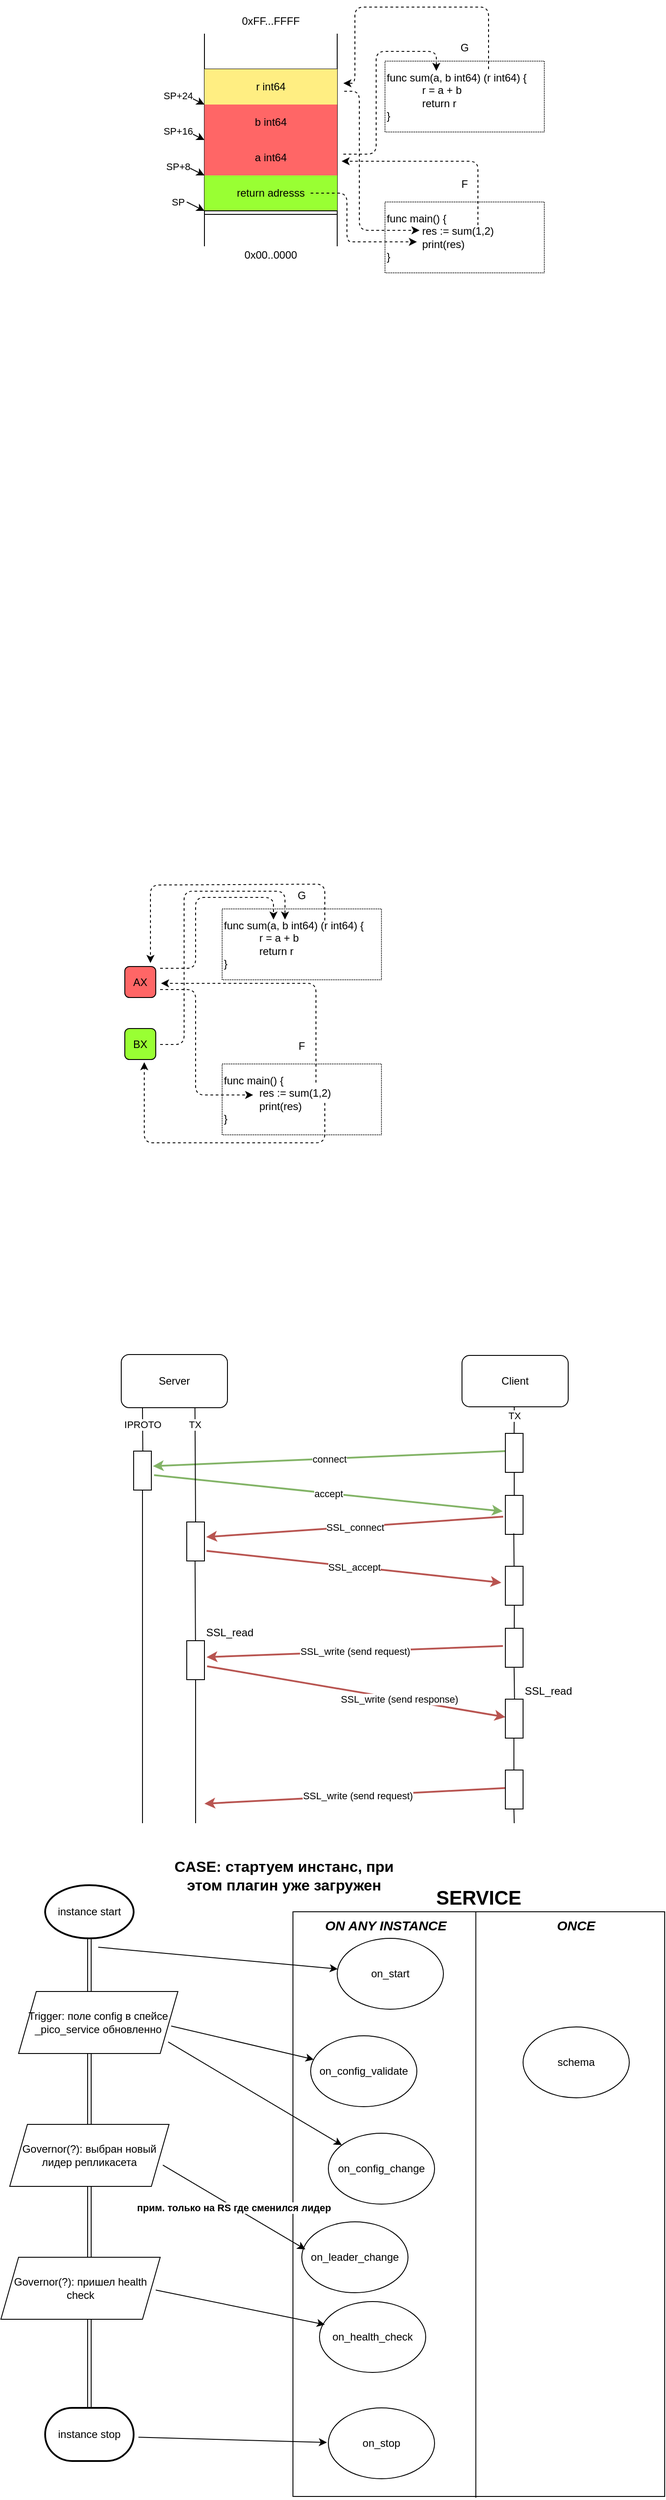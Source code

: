 <mxfile version="23.1.6" type="github">
  <diagram id="uMv5k3oVzNV7NbuxyRFv" name="Page-1">
    <mxGraphModel dx="2514" dy="848" grid="1" gridSize="10" guides="0" tooltips="1" connect="0" arrows="0" fold="1" page="1" pageScale="1" pageWidth="827" pageHeight="1169" math="0" shadow="0">
      <root>
        <mxCell id="0" />
        <mxCell id="1" parent="0" />
        <mxCell id="m2NS53Eczy5EkaWd5YY3-2" value="&lt;div style=&quot;&quot;&gt;&lt;span&gt;func sum(a, b int64) (r int64) {&lt;/span&gt;&lt;/div&gt;&lt;blockquote style=&quot;margin: 0 0 0 40px ; border: none ; padding: 0px&quot;&gt;&lt;div style=&quot;&quot;&gt;&lt;span&gt;r = a + b&lt;/span&gt;&lt;/div&gt;&lt;div style=&quot;&quot;&gt;&lt;span&gt;return r&lt;/span&gt;&lt;/div&gt;&lt;/blockquote&gt;&lt;div style=&quot;&quot;&gt;&lt;span&gt;}&lt;/span&gt;&lt;/div&gt;" style="rounded=0;whiteSpace=wrap;html=1;dashed=1;dashPattern=1 1;align=left;connectable=0;allowArrows=0;" parent="1" vertex="1">
          <mxGeometry x="414" y="271" width="180" height="80" as="geometry" />
        </mxCell>
        <mxCell id="m2NS53Eczy5EkaWd5YY3-3" value="" style="endArrow=none;html=1;" parent="1" edge="1">
          <mxGeometry width="50" height="50" relative="1" as="geometry">
            <mxPoint x="210" y="480" as="sourcePoint" />
            <mxPoint x="210" y="240" as="targetPoint" />
          </mxGeometry>
        </mxCell>
        <mxCell id="m2NS53Eczy5EkaWd5YY3-4" value="" style="endArrow=none;html=1;" parent="1" edge="1">
          <mxGeometry width="50" height="50" relative="1" as="geometry">
            <mxPoint x="360" y="480" as="sourcePoint" />
            <mxPoint x="360" y="240" as="targetPoint" />
          </mxGeometry>
        </mxCell>
        <mxCell id="m2NS53Eczy5EkaWd5YY3-6" value="SP" style="endArrow=classic;html=1;" parent="1" edge="1">
          <mxGeometry x="-1" y="-10" width="50" height="50" relative="1" as="geometry">
            <mxPoint x="190" y="430" as="sourcePoint" />
            <mxPoint x="210" y="440" as="targetPoint" />
            <mxPoint x="-6" y="-9" as="offset" />
          </mxGeometry>
        </mxCell>
        <mxCell id="m2NS53Eczy5EkaWd5YY3-8" value="" style="endArrow=none;html=1;" parent="1" edge="1">
          <mxGeometry width="50" height="50" relative="1" as="geometry">
            <mxPoint x="210" y="360" as="sourcePoint" />
            <mxPoint x="360" y="360" as="targetPoint" />
          </mxGeometry>
        </mxCell>
        <mxCell id="m2NS53Eczy5EkaWd5YY3-9" value="" style="endArrow=none;html=1;" parent="1" edge="1">
          <mxGeometry width="50" height="50" relative="1" as="geometry">
            <mxPoint x="210" y="319.76" as="sourcePoint" />
            <mxPoint x="360" y="319.76" as="targetPoint" />
          </mxGeometry>
        </mxCell>
        <mxCell id="m2NS53Eczy5EkaWd5YY3-10" value="" style="endArrow=none;html=1;" parent="1" edge="1">
          <mxGeometry width="50" height="50" relative="1" as="geometry">
            <mxPoint x="210" y="280.0" as="sourcePoint" />
            <mxPoint x="360" y="280.0" as="targetPoint" />
          </mxGeometry>
        </mxCell>
        <mxCell id="m2NS53Eczy5EkaWd5YY3-14" value="SP+8" style="endArrow=classic;html=1;" parent="1" edge="1">
          <mxGeometry x="-1" y="-10" width="50" height="50" relative="1" as="geometry">
            <mxPoint x="190" y="390" as="sourcePoint" />
            <mxPoint x="210" y="400" as="targetPoint" />
            <mxPoint x="-6" y="-9" as="offset" />
          </mxGeometry>
        </mxCell>
        <mxCell id="m2NS53Eczy5EkaWd5YY3-15" value="SP+16" style="endArrow=classic;html=1;" parent="1" edge="1">
          <mxGeometry x="-1" y="-10" width="50" height="50" relative="1" as="geometry">
            <mxPoint x="190" y="350" as="sourcePoint" />
            <mxPoint x="210" y="360.0" as="targetPoint" />
            <mxPoint x="-6" y="-9" as="offset" />
          </mxGeometry>
        </mxCell>
        <mxCell id="m2NS53Eczy5EkaWd5YY3-16" value="SP+24" style="endArrow=classic;html=1;" parent="1" edge="1">
          <mxGeometry x="-1" y="-10" width="50" height="50" relative="1" as="geometry">
            <mxPoint x="190" y="310" as="sourcePoint" />
            <mxPoint x="210" y="320" as="targetPoint" />
            <mxPoint x="-6" y="-9" as="offset" />
          </mxGeometry>
        </mxCell>
        <mxCell id="m2NS53Eczy5EkaWd5YY3-17" value="" style="endArrow=none;html=1;" parent="1" edge="1">
          <mxGeometry width="50" height="50" relative="1" as="geometry">
            <mxPoint x="210" y="400" as="sourcePoint" />
            <mxPoint x="360" y="400" as="targetPoint" />
          </mxGeometry>
        </mxCell>
        <mxCell id="m2NS53Eczy5EkaWd5YY3-18" value="return adresss" style="text;html=1;strokeColor=none;fillColor=#99FF33;align=center;verticalAlign=middle;whiteSpace=wrap;rounded=0;connectable=0;" parent="1" vertex="1">
          <mxGeometry x="210" y="400" width="150" height="40" as="geometry" />
        </mxCell>
        <mxCell id="m2NS53Eczy5EkaWd5YY3-19" value="r int64" style="text;html=1;strokeColor=none;fillColor=#FFEE82;align=center;verticalAlign=middle;whiteSpace=wrap;rounded=0;" parent="1" vertex="1">
          <mxGeometry x="210" y="280" width="150" height="40" as="geometry" />
        </mxCell>
        <mxCell id="m2NS53Eczy5EkaWd5YY3-20" value="b int64" style="text;html=1;strokeColor=none;fillColor=#FF6666;align=center;verticalAlign=middle;whiteSpace=wrap;rounded=0;" parent="1" vertex="1">
          <mxGeometry x="210" y="320" width="150" height="40" as="geometry" />
        </mxCell>
        <mxCell id="m2NS53Eczy5EkaWd5YY3-21" value="a int64" style="text;html=1;strokeColor=none;fillColor=#FF6666;align=center;verticalAlign=middle;whiteSpace=wrap;rounded=0;" parent="1" vertex="1">
          <mxGeometry x="210" y="360" width="150" height="40" as="geometry" />
        </mxCell>
        <mxCell id="m2NS53Eczy5EkaWd5YY3-22" value="G" style="text;html=1;strokeColor=none;fillColor=none;align=center;verticalAlign=middle;whiteSpace=wrap;rounded=0;dashed=1;dashPattern=1 1;" parent="1" vertex="1">
          <mxGeometry x="484" y="246" width="40" height="20" as="geometry" />
        </mxCell>
        <mxCell id="m2NS53Eczy5EkaWd5YY3-23" value="&lt;div&gt;&lt;span&gt;func main() {&lt;/span&gt;&lt;/div&gt;&lt;blockquote style=&quot;margin: 0 0 0 40px ; border: none ; padding: 0px&quot;&gt;&lt;div&gt;res := sum(1,2)&lt;/div&gt;&lt;div&gt;print(res)&lt;/div&gt;&lt;/blockquote&gt;&lt;div&gt;&lt;span&gt;}&lt;/span&gt;&lt;/div&gt;" style="rounded=0;whiteSpace=wrap;html=1;dashed=1;dashPattern=1 1;align=left;connectable=0;allowArrows=0;" parent="1" vertex="1">
          <mxGeometry x="414" y="430" width="180" height="80" as="geometry" />
        </mxCell>
        <mxCell id="m2NS53Eczy5EkaWd5YY3-24" value="F" style="text;html=1;strokeColor=none;fillColor=none;align=center;verticalAlign=middle;whiteSpace=wrap;rounded=0;dashed=1;dashPattern=1 1;" parent="1" vertex="1">
          <mxGeometry x="484" y="400" width="40" height="20" as="geometry" />
        </mxCell>
        <mxCell id="m2NS53Eczy5EkaWd5YY3-52" value="" style="endArrow=classic;html=1;shadow=0;strokeColor=#000000;dashed=1;" parent="1" edge="1">
          <mxGeometry width="50" height="50" relative="1" as="geometry">
            <mxPoint x="531" y="280" as="sourcePoint" />
            <mxPoint x="367" y="296" as="targetPoint" />
            <Array as="points">
              <mxPoint x="531" y="210" />
              <mxPoint x="380" y="210" />
              <mxPoint x="380" y="296" />
            </Array>
          </mxGeometry>
        </mxCell>
        <mxCell id="s9qX00nunAVpx22hSQQi-1" value="0xFF...FFFF" style="text;html=1;strokeColor=none;fillColor=none;align=center;verticalAlign=middle;whiteSpace=wrap;rounded=0;" parent="1" vertex="1">
          <mxGeometry x="210" y="216" width="150" height="20" as="geometry" />
        </mxCell>
        <mxCell id="s9qX00nunAVpx22hSQQi-3" value="0x00..0000" style="text;html=1;strokeColor=none;fillColor=none;align=center;verticalAlign=middle;whiteSpace=wrap;rounded=0;" parent="1" vertex="1">
          <mxGeometry x="210" y="480" width="150" height="20" as="geometry" />
        </mxCell>
        <mxCell id="m2NS53Eczy5EkaWd5YY3-5" value="" style="shape=link;html=1;fillColor=#CC0066;" parent="1" edge="1">
          <mxGeometry width="100" relative="1" as="geometry">
            <mxPoint x="210" y="442" as="sourcePoint" />
            <mxPoint x="360" y="442" as="targetPoint" />
          </mxGeometry>
        </mxCell>
        <mxCell id="s9qX00nunAVpx22hSQQi-4" value="" style="endArrow=classic;html=1;shadow=0;strokeColor=#000000;dashed=1;" parent="1" edge="1">
          <mxGeometry width="50" height="50" relative="1" as="geometry">
            <mxPoint x="519" y="456" as="sourcePoint" />
            <mxPoint x="365" y="384" as="targetPoint" />
            <Array as="points">
              <mxPoint x="519" y="412" />
              <mxPoint x="519" y="384" />
              <mxPoint x="414" y="384" />
            </Array>
          </mxGeometry>
        </mxCell>
        <mxCell id="s9qX00nunAVpx22hSQQi-5" value="" style="endArrow=classic;html=1;shadow=0;strokeColor=#000000;dashed=1;" parent="1" edge="1">
          <mxGeometry width="50" height="50" relative="1" as="geometry">
            <mxPoint x="367" y="376" as="sourcePoint" />
            <mxPoint x="472" y="282" as="targetPoint" />
            <Array as="points">
              <mxPoint x="404" y="376" />
              <mxPoint x="404" y="260" />
              <mxPoint x="472" y="260" />
            </Array>
          </mxGeometry>
        </mxCell>
        <mxCell id="s9qX00nunAVpx22hSQQi-6" value="" style="endArrow=classic;html=1;shadow=0;strokeColor=#000000;dashed=1;" parent="1" edge="1">
          <mxGeometry width="50" height="50" relative="1" as="geometry">
            <mxPoint x="368" y="305" as="sourcePoint" />
            <mxPoint x="453" y="462" as="targetPoint" />
            <Array as="points">
              <mxPoint x="385" y="305" />
              <mxPoint x="385" y="462" />
              <mxPoint x="407" y="462" />
            </Array>
          </mxGeometry>
        </mxCell>
        <mxCell id="s9qX00nunAVpx22hSQQi-7" value="&lt;div style=&quot;&quot;&gt;&lt;span&gt;func sum(a, b int64) (r int64) {&lt;/span&gt;&lt;/div&gt;&lt;blockquote style=&quot;margin: 0 0 0 40px ; border: none ; padding: 0px&quot;&gt;&lt;div style=&quot;&quot;&gt;&lt;span&gt;r = a + b&lt;/span&gt;&lt;/div&gt;&lt;div style=&quot;&quot;&gt;&lt;span&gt;return r&lt;/span&gt;&lt;/div&gt;&lt;/blockquote&gt;&lt;div style=&quot;&quot;&gt;&lt;span&gt;}&lt;/span&gt;&lt;/div&gt;" style="rounded=0;whiteSpace=wrap;html=1;dashed=1;dashPattern=1 1;align=left;connectable=0;allowArrows=0;" parent="1" vertex="1">
          <mxGeometry x="230" y="1228" width="180" height="80" as="geometry" />
        </mxCell>
        <mxCell id="s9qX00nunAVpx22hSQQi-22" value="G" style="text;html=1;strokeColor=none;fillColor=none;align=center;verticalAlign=middle;whiteSpace=wrap;rounded=0;dashed=1;dashPattern=1 1;" parent="1" vertex="1">
          <mxGeometry x="300" y="1203" width="40" height="20" as="geometry" />
        </mxCell>
        <mxCell id="s9qX00nunAVpx22hSQQi-23" value="&lt;div&gt;&lt;span&gt;func main() {&lt;/span&gt;&lt;/div&gt;&lt;blockquote style=&quot;margin: 0 0 0 40px ; border: none ; padding: 0px&quot;&gt;&lt;div&gt;res := sum(1,2)&lt;/div&gt;&lt;div&gt;print(res)&lt;/div&gt;&lt;/blockquote&gt;&lt;div&gt;&lt;span&gt;}&lt;/span&gt;&lt;/div&gt;" style="rounded=0;whiteSpace=wrap;html=1;dashed=1;dashPattern=1 1;align=left;connectable=0;allowArrows=0;" parent="1" vertex="1">
          <mxGeometry x="230" y="1403" width="180" height="80" as="geometry" />
        </mxCell>
        <mxCell id="s9qX00nunAVpx22hSQQi-24" value="F" style="text;html=1;strokeColor=none;fillColor=none;align=center;verticalAlign=middle;whiteSpace=wrap;rounded=0;dashed=1;dashPattern=1 1;" parent="1" vertex="1">
          <mxGeometry x="300" y="1373" width="40" height="20" as="geometry" />
        </mxCell>
        <mxCell id="s9qX00nunAVpx22hSQQi-30" value="" style="endArrow=classic;html=1;shadow=0;strokeColor=#000000;dashed=1;" parent="1" edge="1">
          <mxGeometry width="50" height="50" relative="1" as="geometry">
            <mxPoint x="160" y="1319" as="sourcePoint" />
            <mxPoint x="265" y="1438" as="targetPoint" />
            <Array as="points">
              <mxPoint x="200" y="1319" />
              <mxPoint x="200" y="1438" />
            </Array>
          </mxGeometry>
        </mxCell>
        <mxCell id="s9qX00nunAVpx22hSQQi-32" value="AX" style="rounded=1;whiteSpace=wrap;html=1;fillColor=#FF6666;" parent="1" vertex="1">
          <mxGeometry x="120" y="1293" width="35" height="35" as="geometry" />
        </mxCell>
        <mxCell id="s9qX00nunAVpx22hSQQi-33" value="BX" style="rounded=1;whiteSpace=wrap;html=1;fillColor=#99FF33;labelBackgroundColor=none;connectable=0;" parent="1" vertex="1">
          <mxGeometry x="120" y="1363" width="35" height="35" as="geometry" />
        </mxCell>
        <mxCell id="s9qX00nunAVpx22hSQQi-35" value="" style="endArrow=classic;html=1;shadow=0;strokeColor=#000000;dashed=1;" parent="1" edge="1">
          <mxGeometry width="50" height="50" relative="1" as="geometry">
            <mxPoint x="160" y="1295" as="sourcePoint" />
            <mxPoint x="288" y="1240" as="targetPoint" />
            <Array as="points">
              <mxPoint x="200" y="1295" />
              <mxPoint x="200" y="1215" />
              <mxPoint x="288" y="1215" />
            </Array>
          </mxGeometry>
        </mxCell>
        <mxCell id="s9qX00nunAVpx22hSQQi-36" value="" style="endArrow=classic;html=1;shadow=0;strokeColor=#000000;dashed=1;" parent="1" edge="1">
          <mxGeometry width="50" height="50" relative="1" as="geometry">
            <mxPoint x="336" y="1424" as="sourcePoint" />
            <mxPoint x="161" y="1312" as="targetPoint" />
            <Array as="points">
              <mxPoint x="336" y="1358" />
              <mxPoint x="336" y="1312" />
            </Array>
          </mxGeometry>
        </mxCell>
        <mxCell id="s9qX00nunAVpx22hSQQi-37" value="" style="endArrow=classic;html=1;shadow=0;strokeColor=#000000;dashed=1;" parent="1" edge="1">
          <mxGeometry width="50" height="50" relative="1" as="geometry">
            <mxPoint x="346" y="1241" as="sourcePoint" />
            <mxPoint x="149" y="1289" as="targetPoint" />
            <Array as="points">
              <mxPoint x="346" y="1200" />
              <mxPoint x="149" y="1201" />
            </Array>
          </mxGeometry>
        </mxCell>
        <mxCell id="s9qX00nunAVpx22hSQQi-38" value="" style="endArrow=classic;html=1;shadow=0;strokeColor=#000000;dashed=1;" parent="1" edge="1">
          <mxGeometry width="50" height="50" relative="1" as="geometry">
            <mxPoint x="346" y="1447" as="sourcePoint" />
            <mxPoint x="142" y="1401" as="targetPoint" />
            <Array as="points">
              <mxPoint x="346" y="1492" />
              <mxPoint x="142" y="1492" />
            </Array>
          </mxGeometry>
        </mxCell>
        <mxCell id="s9qX00nunAVpx22hSQQi-40" value="" style="endArrow=classic;html=1;shadow=0;strokeColor=#000000;dashed=1;" parent="1" edge="1">
          <mxGeometry width="50" height="50" relative="1" as="geometry">
            <mxPoint x="160" y="1381" as="sourcePoint" />
            <mxPoint x="301" y="1240" as="targetPoint" />
            <Array as="points">
              <mxPoint x="187" y="1381" />
              <mxPoint x="187" y="1208" />
              <mxPoint x="301" y="1208" />
            </Array>
          </mxGeometry>
        </mxCell>
        <mxCell id="s9qX00nunAVpx22hSQQi-44" value="" style="endArrow=classic;html=1;shadow=0;strokeColor=#000000;dashed=1;" parent="1" edge="1">
          <mxGeometry width="50" height="50" relative="1" as="geometry">
            <mxPoint x="330" y="420" as="sourcePoint" />
            <mxPoint x="450" y="475" as="targetPoint" />
            <Array as="points">
              <mxPoint x="371" y="420" />
              <mxPoint x="371" y="475" />
              <mxPoint x="380" y="475" />
            </Array>
          </mxGeometry>
        </mxCell>
        <mxCell id="lfOL7bnSdx20tr7RyeLw-1" value="Client" style="rounded=1;whiteSpace=wrap;html=1;" parent="1" vertex="1">
          <mxGeometry x="501" y="1732" width="120" height="58" as="geometry" />
        </mxCell>
        <mxCell id="lfOL7bnSdx20tr7RyeLw-2" value="Server" style="rounded=1;whiteSpace=wrap;html=1;" parent="1" vertex="1">
          <mxGeometry x="116" y="1731" width="120" height="60" as="geometry" />
        </mxCell>
        <mxCell id="lfOL7bnSdx20tr7RyeLw-3" value="TX" style="endArrow=none;html=1;rounded=0;exitX=0.494;exitY=0.005;exitDx=0;exitDy=0;exitPerimeter=0;" parent="1" source="lfOL7bnSdx20tr7RyeLw-39" edge="1">
          <mxGeometry x="1" width="50" height="50" relative="1" as="geometry">
            <mxPoint x="561.347" y="1812" as="sourcePoint" />
            <mxPoint x="560" y="1800" as="targetPoint" />
            <Array as="points">
              <mxPoint x="560" y="1800" />
              <mxPoint x="560" y="1790" />
            </Array>
            <mxPoint as="offset" />
          </mxGeometry>
        </mxCell>
        <mxCell id="lfOL7bnSdx20tr7RyeLw-4" value="IPROTO" style="endArrow=none;html=1;rounded=0;" parent="1" edge="1">
          <mxGeometry x="0.233" width="50" height="50" relative="1" as="geometry">
            <mxPoint x="140.347" y="1841" as="sourcePoint" />
            <mxPoint x="140" y="1791" as="targetPoint" />
            <mxPoint as="offset" />
          </mxGeometry>
        </mxCell>
        <mxCell id="lfOL7bnSdx20tr7RyeLw-6" value="" style="endArrow=none;html=1;rounded=0;" parent="1" edge="1">
          <mxGeometry width="50" height="50" relative="1" as="geometry">
            <mxPoint x="560" y="1897" as="sourcePoint" />
            <mxPoint x="560" y="1856" as="targetPoint" />
          </mxGeometry>
        </mxCell>
        <mxCell id="lfOL7bnSdx20tr7RyeLw-8" value="" style="endArrow=none;html=1;rounded=0;" parent="1" target="lfOL7bnSdx20tr7RyeLw-7" edge="1">
          <mxGeometry width="50" height="50" relative="1" as="geometry">
            <mxPoint x="140" y="1970" as="sourcePoint" />
            <mxPoint x="174" y="1791" as="targetPoint" />
          </mxGeometry>
        </mxCell>
        <mxCell id="lfOL7bnSdx20tr7RyeLw-7" value="" style="rounded=0;whiteSpace=wrap;html=1;" parent="1" vertex="1">
          <mxGeometry x="130" y="1840" width="20" height="44" as="geometry" />
        </mxCell>
        <mxCell id="lfOL7bnSdx20tr7RyeLw-9" value="сonnect" style="endArrow=classic;html=1;rounded=0;fillColor=#d5e8d4;strokeColor=#82b366;strokeWidth=2;entryX=1.088;entryY=0.386;entryDx=0;entryDy=0;entryPerimeter=0;exitX=0;exitY=0.455;exitDx=0;exitDy=0;exitPerimeter=0;" parent="1" source="lfOL7bnSdx20tr7RyeLw-39" target="lfOL7bnSdx20tr7RyeLw-7" edge="1">
          <mxGeometry width="50" height="50" relative="1" as="geometry">
            <mxPoint x="558" y="1833" as="sourcePoint" />
            <mxPoint x="178" y="1860" as="targetPoint" />
          </mxGeometry>
        </mxCell>
        <mxCell id="lfOL7bnSdx20tr7RyeLw-12" value="accept" style="endArrow=classic;html=1;rounded=0;fillColor=#d5e8d4;strokeColor=#82b366;strokeWidth=2;exitX=1.153;exitY=0.617;exitDx=0;exitDy=0;exitPerimeter=0;entryX=-0.15;entryY=0.408;entryDx=0;entryDy=0;entryPerimeter=0;" parent="1" source="lfOL7bnSdx20tr7RyeLw-7" target="lfOL7bnSdx20tr7RyeLw-40" edge="1">
          <mxGeometry width="50" height="50" relative="1" as="geometry">
            <mxPoint x="179" y="1867" as="sourcePoint" />
            <mxPoint x="555" y="1917" as="targetPoint" />
          </mxGeometry>
        </mxCell>
        <mxCell id="lfOL7bnSdx20tr7RyeLw-14" value="" style="endArrow=none;html=1;rounded=0;" parent="1" edge="1">
          <mxGeometry width="50" height="50" relative="1" as="geometry">
            <mxPoint x="140" y="2260" as="sourcePoint" />
            <mxPoint x="140" y="1964.0" as="targetPoint" />
          </mxGeometry>
        </mxCell>
        <mxCell id="lfOL7bnSdx20tr7RyeLw-15" value="SSL_connect" style="endArrow=classic;html=1;rounded=0;fillColor=#f8cecc;strokeColor=#b85450;strokeWidth=2;exitX=-0.122;exitY=0.546;exitDx=0;exitDy=0;exitPerimeter=0;" parent="1" source="lfOL7bnSdx20tr7RyeLw-40" edge="1">
          <mxGeometry width="50" height="50" relative="1" as="geometry">
            <mxPoint x="555" y="1922" as="sourcePoint" />
            <mxPoint x="212" y="1937" as="targetPoint" />
          </mxGeometry>
        </mxCell>
        <mxCell id="lfOL7bnSdx20tr7RyeLw-17" value="" style="endArrow=none;html=1;rounded=0;entryX=0.506;entryY=1;entryDx=0;entryDy=0;entryPerimeter=0;exitX=0.503;exitY=-0.003;exitDx=0;exitDy=0;exitPerimeter=0;" parent="1" source="lfOL7bnSdx20tr7RyeLw-44" target="lfOL7bnSdx20tr7RyeLw-41" edge="1">
          <mxGeometry width="50" height="50" relative="1" as="geometry">
            <mxPoint x="561.5" y="2029" as="sourcePoint" />
            <mxPoint x="561.5" y="2010.0" as="targetPoint" />
            <Array as="points" />
          </mxGeometry>
        </mxCell>
        <mxCell id="lfOL7bnSdx20tr7RyeLw-18" value="SSL_accept" style="endArrow=classic;html=1;rounded=0;fillColor=#f8cecc;strokeColor=#b85450;strokeWidth=2;exitX=1.119;exitY=0.742;exitDx=0;exitDy=0;exitPerimeter=0;entryX=-0.226;entryY=0.421;entryDx=0;entryDy=0;entryPerimeter=0;" parent="1" source="lfOL7bnSdx20tr7RyeLw-34" target="lfOL7bnSdx20tr7RyeLw-41" edge="1">
          <mxGeometry width="50" height="50" relative="1" as="geometry">
            <mxPoint x="181" y="1947" as="sourcePoint" />
            <mxPoint x="557" y="1997" as="targetPoint" />
          </mxGeometry>
        </mxCell>
        <mxCell id="lfOL7bnSdx20tr7RyeLw-20" value="" style="endArrow=none;html=1;rounded=0;exitX=0.483;exitY=1;exitDx=0;exitDy=0;exitPerimeter=0;entryX=0.494;entryY=1.013;entryDx=0;entryDy=0;entryPerimeter=0;" parent="1" source="lfOL7bnSdx20tr7RyeLw-45" target="lfOL7bnSdx20tr7RyeLw-44" edge="1">
          <mxGeometry width="50" height="50" relative="1" as="geometry">
            <mxPoint x="560.786" y="2117" as="sourcePoint" />
            <mxPoint x="561.214" y="2084" as="targetPoint" />
          </mxGeometry>
        </mxCell>
        <mxCell id="lfOL7bnSdx20tr7RyeLw-24" value="" style="endArrow=none;html=1;rounded=0;exitX=0.483;exitY=0.038;exitDx=0;exitDy=0;exitPerimeter=0;entryX=0.517;entryY=-0.006;entryDx=0;entryDy=0;entryPerimeter=0;" parent="1" source="lfOL7bnSdx20tr7RyeLw-48" target="lfOL7bnSdx20tr7RyeLw-45" edge="1">
          <mxGeometry width="50" height="50" relative="1" as="geometry">
            <mxPoint x="561.228" y="2198" as="sourcePoint" />
            <mxPoint x="560.772" y="2161" as="targetPoint" />
          </mxGeometry>
        </mxCell>
        <mxCell id="lfOL7bnSdx20tr7RyeLw-26" value="" style="endArrow=none;html=1;rounded=0;entryX=0.483;entryY=1.008;entryDx=0;entryDy=0;entryPerimeter=0;" parent="1" target="lfOL7bnSdx20tr7RyeLw-48" edge="1">
          <mxGeometry width="50" height="50" relative="1" as="geometry">
            <mxPoint x="560" y="2260" as="sourcePoint" />
            <mxPoint x="530.31" y="2250" as="targetPoint" />
          </mxGeometry>
        </mxCell>
        <mxCell id="lfOL7bnSdx20tr7RyeLw-27" value="SSL_write (send request)" style="endArrow=classic;html=1;rounded=0;fillColor=#f8cecc;strokeColor=#b85450;strokeWidth=2;exitX=-0.136;exitY=0.455;exitDx=0;exitDy=0;exitPerimeter=0;entryX=-0.121;entryY=0.578;entryDx=0;entryDy=0;entryPerimeter=0;" parent="1" source="lfOL7bnSdx20tr7RyeLw-44" target="lfOL7bnSdx20tr7RyeLw-38" edge="1">
          <mxGeometry width="50" height="50" relative="1" as="geometry">
            <mxPoint x="556" y="2052" as="sourcePoint" />
            <mxPoint x="180" y="2070" as="targetPoint" />
          </mxGeometry>
        </mxCell>
        <mxCell id="lfOL7bnSdx20tr7RyeLw-31" value="SSL_write (send request)" style="endArrow=classic;html=1;rounded=0;fillColor=#f8cecc;strokeColor=#b85450;strokeWidth=2;" parent="1" edge="1">
          <mxGeometry width="50" height="50" relative="1" as="geometry">
            <mxPoint x="556" y="2220" as="sourcePoint" />
            <mxPoint x="210" y="2238" as="targetPoint" />
          </mxGeometry>
        </mxCell>
        <mxCell id="lfOL7bnSdx20tr7RyeLw-32" value="TX" style="endArrow=none;html=1;rounded=0;exitX=0.5;exitY=0;exitDx=0;exitDy=0;exitPerimeter=0;entryX=0.694;entryY=1.007;entryDx=0;entryDy=0;entryPerimeter=0;" parent="1" source="lfOL7bnSdx20tr7RyeLw-34" target="lfOL7bnSdx20tr7RyeLw-2" edge="1">
          <mxGeometry x="0.711" width="50" height="50" relative="1" as="geometry">
            <mxPoint x="203" y="1842" as="sourcePoint" />
            <mxPoint x="203" y="1792" as="targetPoint" />
            <mxPoint as="offset" />
          </mxGeometry>
        </mxCell>
        <mxCell id="lfOL7bnSdx20tr7RyeLw-34" value="" style="rounded=0;whiteSpace=wrap;html=1;" parent="1" vertex="1">
          <mxGeometry x="190" y="1920" width="20" height="44" as="geometry" />
        </mxCell>
        <mxCell id="lfOL7bnSdx20tr7RyeLw-36" value="" style="endArrow=none;html=1;rounded=0;entryX=0.469;entryY=0.992;entryDx=0;entryDy=0;entryPerimeter=0;" parent="1" source="lfOL7bnSdx20tr7RyeLw-38" target="lfOL7bnSdx20tr7RyeLw-34" edge="1">
          <mxGeometry width="50" height="50" relative="1" as="geometry">
            <mxPoint x="234" y="2273" as="sourcePoint" />
            <mxPoint x="200" y="1970" as="targetPoint" />
          </mxGeometry>
        </mxCell>
        <mxCell id="lfOL7bnSdx20tr7RyeLw-37" value="" style="endArrow=none;html=1;rounded=0;" parent="1" target="lfOL7bnSdx20tr7RyeLw-38" edge="1">
          <mxGeometry width="50" height="50" relative="1" as="geometry">
            <mxPoint x="200" y="2260" as="sourcePoint" />
            <mxPoint x="234" y="1961" as="targetPoint" />
          </mxGeometry>
        </mxCell>
        <mxCell id="lfOL7bnSdx20tr7RyeLw-38" value="SSL_read" style="rounded=0;whiteSpace=wrap;html=1;direction=west;align=left;verticalAlign=bottom;labelPosition=right;verticalLabelPosition=top;" parent="1" vertex="1">
          <mxGeometry x="190" y="2054" width="20" height="44" as="geometry" />
        </mxCell>
        <mxCell id="lfOL7bnSdx20tr7RyeLw-39" value="" style="rounded=0;whiteSpace=wrap;html=1;" parent="1" vertex="1">
          <mxGeometry x="550" y="1820" width="20" height="44" as="geometry" />
        </mxCell>
        <mxCell id="lfOL7bnSdx20tr7RyeLw-40" value="" style="rounded=0;whiteSpace=wrap;html=1;" parent="1" vertex="1">
          <mxGeometry x="550" y="1890" width="20" height="44" as="geometry" />
        </mxCell>
        <mxCell id="lfOL7bnSdx20tr7RyeLw-41" value="" style="rounded=0;whiteSpace=wrap;html=1;" parent="1" vertex="1">
          <mxGeometry x="550" y="1970" width="20" height="44" as="geometry" />
        </mxCell>
        <mxCell id="lfOL7bnSdx20tr7RyeLw-43" value="" style="endArrow=none;html=1;rounded=0;entryX=0.478;entryY=0.974;entryDx=0;entryDy=0;entryPerimeter=0;" parent="1" source="lfOL7bnSdx20tr7RyeLw-41" target="lfOL7bnSdx20tr7RyeLw-40" edge="1">
          <mxGeometry width="50" height="50" relative="1" as="geometry">
            <mxPoint x="560" y="1969" as="sourcePoint" />
            <mxPoint x="560" y="1940" as="targetPoint" />
          </mxGeometry>
        </mxCell>
        <mxCell id="lfOL7bnSdx20tr7RyeLw-44" value="" style="rounded=0;whiteSpace=wrap;html=1;" parent="1" vertex="1">
          <mxGeometry x="550" y="2040" width="20" height="44" as="geometry" />
        </mxCell>
        <mxCell id="lfOL7bnSdx20tr7RyeLw-46" value="" style="endArrow=classic;html=1;rounded=0;fillColor=#f8cecc;strokeColor=#b85450;strokeWidth=2;exitX=-0.15;exitY=0.344;exitDx=0;exitDy=0;exitPerimeter=0;" parent="1" source="lfOL7bnSdx20tr7RyeLw-38" target="lfOL7bnSdx20tr7RyeLw-45" edge="1">
          <mxGeometry width="50" height="50" relative="1" as="geometry">
            <mxPoint x="213" y="2083" as="sourcePoint" />
            <mxPoint x="558" y="2145" as="targetPoint" />
          </mxGeometry>
        </mxCell>
        <mxCell id="lfOL7bnSdx20tr7RyeLw-47" value="SSL_write (send response)" style="edgeLabel;html=1;align=center;verticalAlign=middle;resizable=0;points=[];" parent="lfOL7bnSdx20tr7RyeLw-46" vertex="1" connectable="0">
          <mxGeometry x="0.285" relative="1" as="geometry">
            <mxPoint as="offset" />
          </mxGeometry>
        </mxCell>
        <mxCell id="lfOL7bnSdx20tr7RyeLw-45" value="SSL_read" style="rounded=0;whiteSpace=wrap;html=1;direction=west;align=left;verticalAlign=bottom;labelPosition=right;verticalLabelPosition=top;" parent="1" vertex="1">
          <mxGeometry x="550" y="2120" width="20" height="44" as="geometry" />
        </mxCell>
        <mxCell id="lfOL7bnSdx20tr7RyeLw-48" value="" style="rounded=0;whiteSpace=wrap;html=1;" parent="1" vertex="1">
          <mxGeometry x="550" y="2200" width="20" height="44" as="geometry" />
        </mxCell>
        <mxCell id="65U6Zx_z3wgA-yNRpdru-6" value="" style="shape=link;html=1;rounded=0;" edge="1" parent="1">
          <mxGeometry width="100" relative="1" as="geometry">
            <mxPoint x="80" y="2390" as="sourcePoint" />
            <mxPoint x="80" y="2920" as="targetPoint" />
          </mxGeometry>
        </mxCell>
        <mxCell id="65U6Zx_z3wgA-yNRpdru-8" value="instance start" style="strokeWidth=2;html=1;shape=mxgraph.flowchart.start_1;whiteSpace=wrap;" vertex="1" parent="1">
          <mxGeometry x="30" y="2330" width="100" height="60" as="geometry" />
        </mxCell>
        <mxCell id="65U6Zx_z3wgA-yNRpdru-10" value="instance stop" style="strokeWidth=2;html=1;shape=mxgraph.flowchart.terminator;whiteSpace=wrap;" vertex="1" parent="1">
          <mxGeometry x="30" y="2920" width="100" height="60" as="geometry" />
        </mxCell>
        <mxCell id="65U6Zx_z3wgA-yNRpdru-12" value="&lt;b&gt;&lt;font style=&quot;font-size: 22px;&quot;&gt;SERVICE&lt;/font&gt;&lt;/b&gt;" style="rounded=0;whiteSpace=wrap;html=1;labelPosition=center;verticalLabelPosition=top;align=center;verticalAlign=bottom;" vertex="1" parent="1">
          <mxGeometry x="310" y="2360" width="420" height="660" as="geometry" />
        </mxCell>
        <mxCell id="65U6Zx_z3wgA-yNRpdru-13" value="on_start" style="ellipse;whiteSpace=wrap;html=1;" vertex="1" parent="1">
          <mxGeometry x="360" y="2390" width="120" height="80" as="geometry" />
        </mxCell>
        <mxCell id="65U6Zx_z3wgA-yNRpdru-14" value="on_stop" style="ellipse;whiteSpace=wrap;html=1;" vertex="1" parent="1">
          <mxGeometry x="350" y="2920" width="120" height="80" as="geometry" />
        </mxCell>
        <mxCell id="65U6Zx_z3wgA-yNRpdru-15" value="schema" style="ellipse;whiteSpace=wrap;html=1;" vertex="1" parent="1">
          <mxGeometry x="570" y="2490" width="120" height="80" as="geometry" />
        </mxCell>
        <mxCell id="65U6Zx_z3wgA-yNRpdru-16" value="on_config_validate" style="ellipse;whiteSpace=wrap;html=1;" vertex="1" parent="1">
          <mxGeometry x="330" y="2500" width="120" height="80" as="geometry" />
        </mxCell>
        <mxCell id="65U6Zx_z3wgA-yNRpdru-17" value="on_config_change" style="ellipse;whiteSpace=wrap;html=1;" vertex="1" parent="1">
          <mxGeometry x="350" y="2610" width="120" height="80" as="geometry" />
        </mxCell>
        <mxCell id="65U6Zx_z3wgA-yNRpdru-18" value="on_health_check" style="ellipse;whiteSpace=wrap;html=1;" vertex="1" parent="1">
          <mxGeometry x="340" y="2800" width="120" height="80" as="geometry" />
        </mxCell>
        <mxCell id="65U6Zx_z3wgA-yNRpdru-19" value="on_leader_change" style="ellipse;whiteSpace=wrap;html=1;" vertex="1" parent="1">
          <mxGeometry x="320" y="2710" width="120" height="80" as="geometry" />
        </mxCell>
        <mxCell id="65U6Zx_z3wgA-yNRpdru-20" value="" style="endArrow=classic;html=1;rounded=0;" edge="1" parent="1" target="65U6Zx_z3wgA-yNRpdru-13">
          <mxGeometry width="50" height="50" relative="1" as="geometry">
            <mxPoint x="90" y="2400" as="sourcePoint" />
            <mxPoint x="620" y="2640" as="targetPoint" />
          </mxGeometry>
        </mxCell>
        <mxCell id="65U6Zx_z3wgA-yNRpdru-21" value="" style="endArrow=classic;html=1;rounded=0;exitX=1.054;exitY=0.553;exitDx=0;exitDy=0;exitPerimeter=0;entryX=-0.014;entryY=0.488;entryDx=0;entryDy=0;entryPerimeter=0;" edge="1" parent="1" source="65U6Zx_z3wgA-yNRpdru-10" target="65U6Zx_z3wgA-yNRpdru-14">
          <mxGeometry width="50" height="50" relative="1" as="geometry">
            <mxPoint x="570" y="2690" as="sourcePoint" />
            <mxPoint x="620" y="2640" as="targetPoint" />
          </mxGeometry>
        </mxCell>
        <mxCell id="65U6Zx_z3wgA-yNRpdru-22" value="Trigger: поле config в спейсе _pico_service обновленно" style="shape=parallelogram;perimeter=parallelogramPerimeter;whiteSpace=wrap;html=1;fixedSize=1;" vertex="1" parent="1">
          <mxGeometry y="2450" width="180" height="70" as="geometry" />
        </mxCell>
        <mxCell id="65U6Zx_z3wgA-yNRpdru-23" value="" style="endArrow=classic;html=1;rounded=0;exitX=0.958;exitY=0.557;exitDx=0;exitDy=0;exitPerimeter=0;" edge="1" parent="1" source="65U6Zx_z3wgA-yNRpdru-22" target="65U6Zx_z3wgA-yNRpdru-16">
          <mxGeometry width="50" height="50" relative="1" as="geometry">
            <mxPoint x="440" y="2650" as="sourcePoint" />
            <mxPoint x="490" y="2600" as="targetPoint" />
          </mxGeometry>
        </mxCell>
        <mxCell id="65U6Zx_z3wgA-yNRpdru-24" value="" style="endArrow=classic;html=1;rounded=0;exitX=0.939;exitY=0.814;exitDx=0;exitDy=0;exitPerimeter=0;" edge="1" parent="1" source="65U6Zx_z3wgA-yNRpdru-22" target="65U6Zx_z3wgA-yNRpdru-17">
          <mxGeometry width="50" height="50" relative="1" as="geometry">
            <mxPoint x="480" y="2650" as="sourcePoint" />
            <mxPoint x="530" y="2600" as="targetPoint" />
          </mxGeometry>
        </mxCell>
        <mxCell id="65U6Zx_z3wgA-yNRpdru-28" value="Governor(?): выбран новый лидер репликасета" style="shape=parallelogram;perimeter=parallelogramPerimeter;whiteSpace=wrap;html=1;fixedSize=1;" vertex="1" parent="1">
          <mxGeometry x="-10" y="2600" width="180" height="70" as="geometry" />
        </mxCell>
        <mxCell id="65U6Zx_z3wgA-yNRpdru-29" value="&lt;b&gt;прим. только на RS где сменился лидер&lt;/b&gt;" style="endArrow=classic;html=1;rounded=0;entryX=0.033;entryY=0.388;entryDx=0;entryDy=0;entryPerimeter=0;exitX=0.961;exitY=0.657;exitDx=0;exitDy=0;exitPerimeter=0;" edge="1" parent="1" source="65U6Zx_z3wgA-yNRpdru-28" target="65U6Zx_z3wgA-yNRpdru-19">
          <mxGeometry width="50" height="50" relative="1" as="geometry">
            <mxPoint x="480" y="2680" as="sourcePoint" />
            <mxPoint x="530" y="2630" as="targetPoint" />
          </mxGeometry>
        </mxCell>
        <mxCell id="65U6Zx_z3wgA-yNRpdru-30" value="Governor(?): пришел health check" style="shape=parallelogram;perimeter=parallelogramPerimeter;whiteSpace=wrap;html=1;fixedSize=1;" vertex="1" parent="1">
          <mxGeometry x="-20" y="2750" width="180" height="70" as="geometry" />
        </mxCell>
        <mxCell id="65U6Zx_z3wgA-yNRpdru-31" value="" style="endArrow=classic;html=1;rounded=0;exitX=0.972;exitY=0.529;exitDx=0;exitDy=0;exitPerimeter=0;entryX=0.05;entryY=0.325;entryDx=0;entryDy=0;entryPerimeter=0;" edge="1" parent="1" source="65U6Zx_z3wgA-yNRpdru-30" target="65U6Zx_z3wgA-yNRpdru-18">
          <mxGeometry width="50" height="50" relative="1" as="geometry">
            <mxPoint x="480" y="2680" as="sourcePoint" />
            <mxPoint x="530" y="2630" as="targetPoint" />
          </mxGeometry>
        </mxCell>
        <mxCell id="65U6Zx_z3wgA-yNRpdru-32" value="&lt;b&gt;&lt;font style=&quot;font-size: 17px;&quot;&gt;CASE: стартуем инстанс, при этом плагин уже загружен&lt;/font&gt;&lt;/b&gt;" style="text;html=1;align=center;verticalAlign=middle;whiteSpace=wrap;rounded=0;" vertex="1" parent="1">
          <mxGeometry x="160" y="2310" width="280" height="20" as="geometry" />
        </mxCell>
        <mxCell id="65U6Zx_z3wgA-yNRpdru-33" value="" style="endArrow=none;html=1;rounded=0;entryX=0.492;entryY=0;entryDx=0;entryDy=0;entryPerimeter=0;exitX=0.492;exitY=1.002;exitDx=0;exitDy=0;exitPerimeter=0;" edge="1" parent="1" source="65U6Zx_z3wgA-yNRpdru-12" target="65U6Zx_z3wgA-yNRpdru-12">
          <mxGeometry width="50" height="50" relative="1" as="geometry">
            <mxPoint x="440" y="2670" as="sourcePoint" />
            <mxPoint x="490" y="2620" as="targetPoint" />
          </mxGeometry>
        </mxCell>
        <mxCell id="65U6Zx_z3wgA-yNRpdru-34" value="&lt;i&gt;&lt;b&gt;&lt;font style=&quot;font-size: 15px;&quot;&gt;ONCE&lt;/font&gt;&lt;/b&gt;&lt;/i&gt;" style="text;html=1;align=center;verticalAlign=middle;whiteSpace=wrap;rounded=0;" vertex="1" parent="1">
          <mxGeometry x="600" y="2360" width="60" height="30" as="geometry" />
        </mxCell>
        <mxCell id="65U6Zx_z3wgA-yNRpdru-36" value="&lt;i&gt;&lt;b&gt;&lt;font style=&quot;font-size: 15px;&quot;&gt;ON ANY INSTANCE&lt;/font&gt;&lt;/b&gt;&lt;/i&gt;" style="text;html=1;align=center;verticalAlign=middle;whiteSpace=wrap;rounded=0;" vertex="1" parent="1">
          <mxGeometry x="340" y="2360" width="150" height="30" as="geometry" />
        </mxCell>
      </root>
    </mxGraphModel>
  </diagram>
</mxfile>
